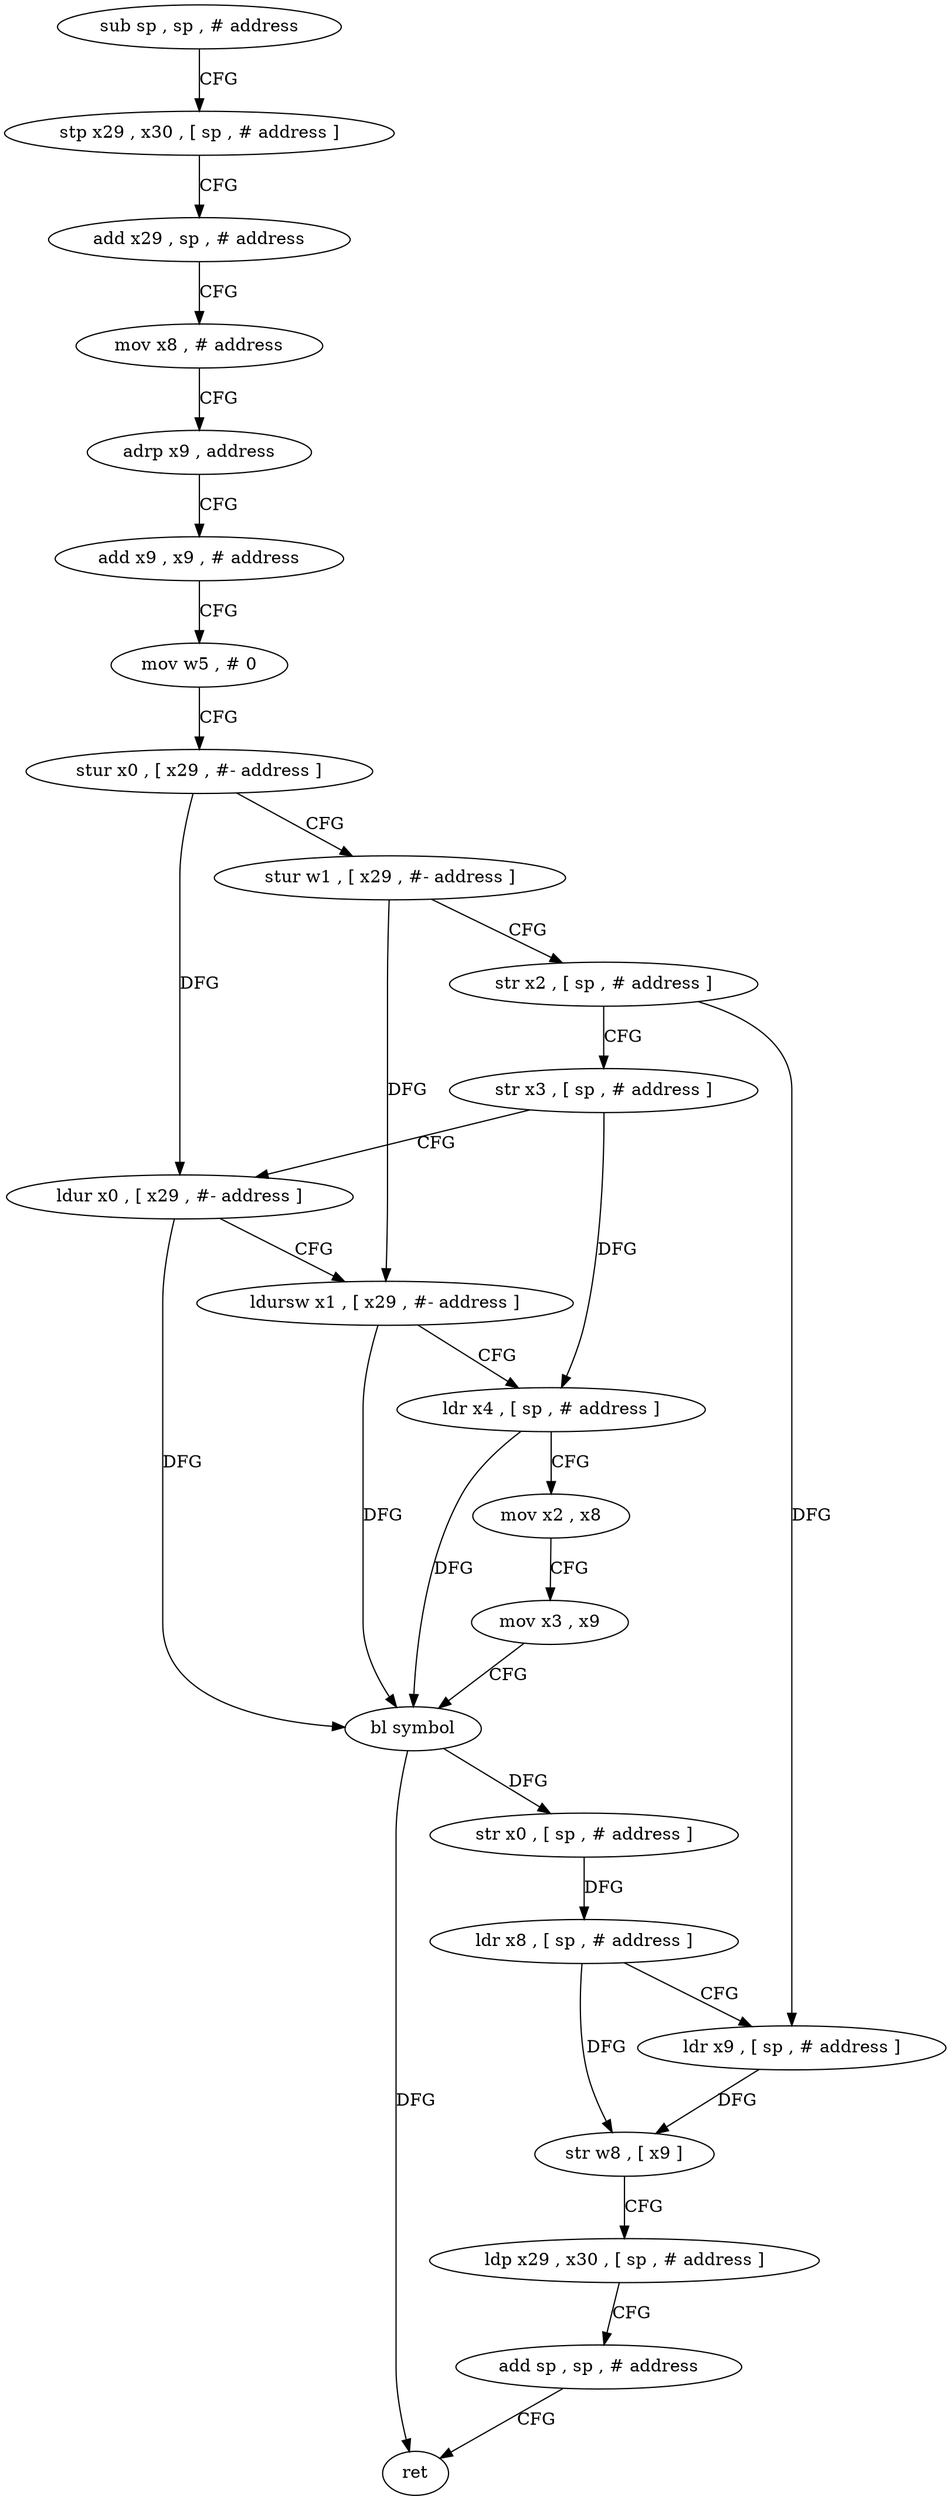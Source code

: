 digraph "func" {
"4205076" [label = "sub sp , sp , # address" ]
"4205080" [label = "stp x29 , x30 , [ sp , # address ]" ]
"4205084" [label = "add x29 , sp , # address" ]
"4205088" [label = "mov x8 , # address" ]
"4205092" [label = "adrp x9 , address" ]
"4205096" [label = "add x9 , x9 , # address" ]
"4205100" [label = "mov w5 , # 0" ]
"4205104" [label = "stur x0 , [ x29 , #- address ]" ]
"4205108" [label = "stur w1 , [ x29 , #- address ]" ]
"4205112" [label = "str x2 , [ sp , # address ]" ]
"4205116" [label = "str x3 , [ sp , # address ]" ]
"4205120" [label = "ldur x0 , [ x29 , #- address ]" ]
"4205124" [label = "ldursw x1 , [ x29 , #- address ]" ]
"4205128" [label = "ldr x4 , [ sp , # address ]" ]
"4205132" [label = "mov x2 , x8" ]
"4205136" [label = "mov x3 , x9" ]
"4205140" [label = "bl symbol" ]
"4205144" [label = "str x0 , [ sp , # address ]" ]
"4205148" [label = "ldr x8 , [ sp , # address ]" ]
"4205152" [label = "ldr x9 , [ sp , # address ]" ]
"4205156" [label = "str w8 , [ x9 ]" ]
"4205160" [label = "ldp x29 , x30 , [ sp , # address ]" ]
"4205164" [label = "add sp , sp , # address" ]
"4205168" [label = "ret" ]
"4205076" -> "4205080" [ label = "CFG" ]
"4205080" -> "4205084" [ label = "CFG" ]
"4205084" -> "4205088" [ label = "CFG" ]
"4205088" -> "4205092" [ label = "CFG" ]
"4205092" -> "4205096" [ label = "CFG" ]
"4205096" -> "4205100" [ label = "CFG" ]
"4205100" -> "4205104" [ label = "CFG" ]
"4205104" -> "4205108" [ label = "CFG" ]
"4205104" -> "4205120" [ label = "DFG" ]
"4205108" -> "4205112" [ label = "CFG" ]
"4205108" -> "4205124" [ label = "DFG" ]
"4205112" -> "4205116" [ label = "CFG" ]
"4205112" -> "4205152" [ label = "DFG" ]
"4205116" -> "4205120" [ label = "CFG" ]
"4205116" -> "4205128" [ label = "DFG" ]
"4205120" -> "4205124" [ label = "CFG" ]
"4205120" -> "4205140" [ label = "DFG" ]
"4205124" -> "4205128" [ label = "CFG" ]
"4205124" -> "4205140" [ label = "DFG" ]
"4205128" -> "4205132" [ label = "CFG" ]
"4205128" -> "4205140" [ label = "DFG" ]
"4205132" -> "4205136" [ label = "CFG" ]
"4205136" -> "4205140" [ label = "CFG" ]
"4205140" -> "4205144" [ label = "DFG" ]
"4205140" -> "4205168" [ label = "DFG" ]
"4205144" -> "4205148" [ label = "DFG" ]
"4205148" -> "4205152" [ label = "CFG" ]
"4205148" -> "4205156" [ label = "DFG" ]
"4205152" -> "4205156" [ label = "DFG" ]
"4205156" -> "4205160" [ label = "CFG" ]
"4205160" -> "4205164" [ label = "CFG" ]
"4205164" -> "4205168" [ label = "CFG" ]
}
